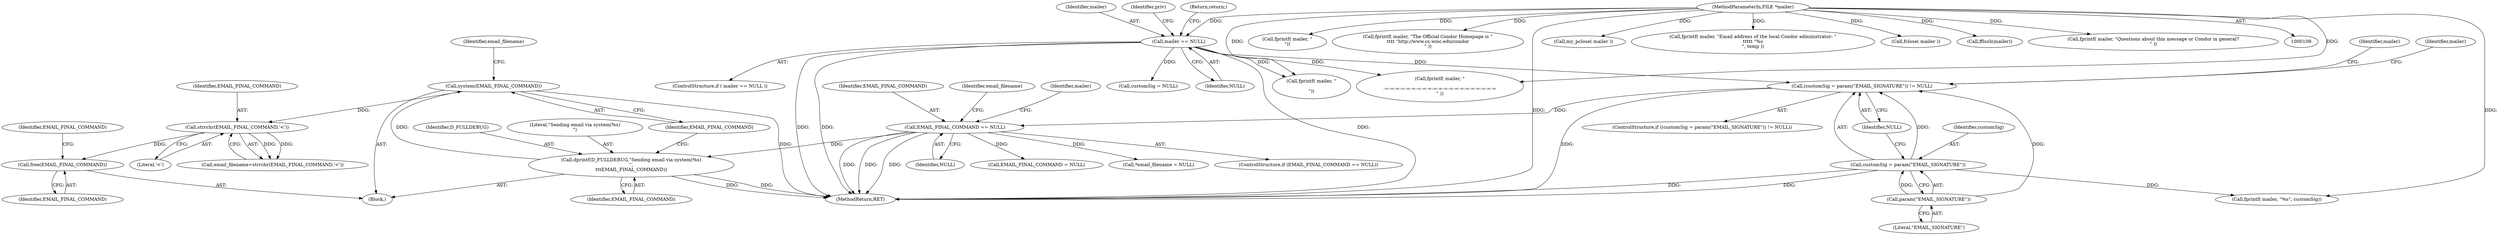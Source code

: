 digraph "0_htcondor_5e5571d1a431eb3c61977b6dd6ec90186ef79867_12@API" {
"1000229" [label="(Call,free(EMAIL_FINAL_COMMAND))"];
"1000210" [label="(Call,strrchr(EMAIL_FINAL_COMMAND,'<'))"];
"1000205" [label="(Call,system(EMAIL_FINAL_COMMAND))"];
"1000201" [label="(Call,dprintf(D_FULLDEBUG,\"Sending email via system(%s)\n\",\n\t\t\tEMAIL_FINAL_COMMAND))"];
"1000187" [label="(Call,EMAIL_FINAL_COMMAND == NULL)"];
"1000129" [label="(Call,(customSig = param(\"EMAIL_SIGNATURE\")) != NULL)"];
"1000130" [label="(Call,customSig = param(\"EMAIL_SIGNATURE\"))"];
"1000132" [label="(Call,param(\"EMAIL_SIGNATURE\"))"];
"1000117" [label="(Call,mailer == NULL)"];
"1000110" [label="(MethodParameterIn,FILE *mailer)"];
"1000209" [label="(Identifier,email_filename)"];
"1000204" [label="(Identifier,EMAIL_FINAL_COMMAND)"];
"1000133" [label="(Literal,\"EMAIL_SIGNATURE\")"];
"1000116" [label="(ControlStructure,if ( mailer == NULL ))"];
"1000143" [label="(Call,fprintf( mailer, \"\n\"))"];
"1000177" [label="(Call,fprintf( mailer, \"The Official Condor Homepage is \"\n\t\t\t\t \"http://www.cs.wisc.edu/condor\n\" ))"];
"1000194" [label="(Block,)"];
"1000192" [label="(Identifier,mailer)"];
"1000128" [label="(ControlStructure,if ((customSig = param(\"EMAIL_SIGNATURE\")) != NULL))"];
"1000137" [label="(Identifier,mailer)"];
"1000150" [label="(Call,fprintf( mailer, \"\n\n-=-=-=-=-=-=-=-=-=-=-=-=-=-=-=-=-=-=-=-=-=\n\" ))"];
"1000186" [label="(ControlStructure,if (EMAIL_FINAL_COMMAND == NULL))"];
"1000134" [label="(Identifier,NULL)"];
"1000210" [label="(Call,strrchr(EMAIL_FINAL_COMMAND,'<'))"];
"1000118" [label="(Identifier,mailer)"];
"1000123" [label="(Identifier,priv)"];
"1000203" [label="(Literal,\"Sending email via system(%s)\n\")"];
"1000125" [label="(Call,customSig = NULL)"];
"1000212" [label="(Literal,'<')"];
"1000119" [label="(Identifier,NULL)"];
"1000230" [label="(Identifier,EMAIL_FINAL_COMMAND)"];
"1000191" [label="(Call,my_pclose( mailer ))"];
"1000110" [label="(MethodParameterIn,FILE *mailer)"];
"1000187" [label="(Call,EMAIL_FINAL_COMMAND == NULL)"];
"1000211" [label="(Identifier,EMAIL_FINAL_COMMAND)"];
"1000129" [label="(Call,(customSig = param(\"EMAIL_SIGNATURE\")) != NULL)"];
"1000171" [label="(Call,fprintf( mailer, \"Email address of the local Condor administrator: \"\n\t\t\t\t\t \"%s\n\", temp ))"];
"1000197" [label="(Identifier,email_filename)"];
"1000130" [label="(Call,customSig = param(\"EMAIL_SIGNATURE\"))"];
"1000229" [label="(Call,free(EMAIL_FINAL_COMMAND))"];
"1000205" [label="(Call,system(EMAIL_FINAL_COMMAND))"];
"1000201" [label="(Call,dprintf(D_FULLDEBUG,\"Sending email via system(%s)\n\",\n\t\t\tEMAIL_FINAL_COMMAND))"];
"1000199" [label="(Call,fclose( mailer ))"];
"1000117" [label="(Call,mailer == NULL)"];
"1000189" [label="(Identifier,NULL)"];
"1000121" [label="(Return,return;)"];
"1000231" [label="(Call,EMAIL_FINAL_COMMAND = NULL)"];
"1000139" [label="(Call,fprintf( mailer, \"%s\", customSig))"];
"1000206" [label="(Identifier,EMAIL_FINAL_COMMAND)"];
"1000196" [label="(Call,*email_filename = NULL)"];
"1000180" [label="(Call,fflush(mailer))"];
"1000238" [label="(MethodReturn,RET)"];
"1000153" [label="(Call,fprintf( mailer, \"Questions about this message or Condor in general?\n\" ))"];
"1000132" [label="(Call,param(\"EMAIL_SIGNATURE\"))"];
"1000232" [label="(Identifier,EMAIL_FINAL_COMMAND)"];
"1000208" [label="(Call,email_filename=strrchr(EMAIL_FINAL_COMMAND,'<'))"];
"1000188" [label="(Identifier,EMAIL_FINAL_COMMAND)"];
"1000202" [label="(Identifier,D_FULLDEBUG)"];
"1000131" [label="(Identifier,customSig)"];
"1000151" [label="(Identifier,mailer)"];
"1000136" [label="(Call,fprintf( mailer, \"\n\n\"))"];
"1000229" -> "1000194"  [label="AST: "];
"1000229" -> "1000230"  [label="CFG: "];
"1000230" -> "1000229"  [label="AST: "];
"1000232" -> "1000229"  [label="CFG: "];
"1000210" -> "1000229"  [label="DDG: "];
"1000210" -> "1000208"  [label="AST: "];
"1000210" -> "1000212"  [label="CFG: "];
"1000211" -> "1000210"  [label="AST: "];
"1000212" -> "1000210"  [label="AST: "];
"1000208" -> "1000210"  [label="CFG: "];
"1000210" -> "1000208"  [label="DDG: "];
"1000210" -> "1000208"  [label="DDG: "];
"1000205" -> "1000210"  [label="DDG: "];
"1000205" -> "1000194"  [label="AST: "];
"1000205" -> "1000206"  [label="CFG: "];
"1000206" -> "1000205"  [label="AST: "];
"1000209" -> "1000205"  [label="CFG: "];
"1000205" -> "1000238"  [label="DDG: "];
"1000201" -> "1000205"  [label="DDG: "];
"1000201" -> "1000194"  [label="AST: "];
"1000201" -> "1000204"  [label="CFG: "];
"1000202" -> "1000201"  [label="AST: "];
"1000203" -> "1000201"  [label="AST: "];
"1000204" -> "1000201"  [label="AST: "];
"1000206" -> "1000201"  [label="CFG: "];
"1000201" -> "1000238"  [label="DDG: "];
"1000201" -> "1000238"  [label="DDG: "];
"1000187" -> "1000201"  [label="DDG: "];
"1000187" -> "1000186"  [label="AST: "];
"1000187" -> "1000189"  [label="CFG: "];
"1000188" -> "1000187"  [label="AST: "];
"1000189" -> "1000187"  [label="AST: "];
"1000192" -> "1000187"  [label="CFG: "];
"1000197" -> "1000187"  [label="CFG: "];
"1000187" -> "1000238"  [label="DDG: "];
"1000187" -> "1000238"  [label="DDG: "];
"1000187" -> "1000238"  [label="DDG: "];
"1000129" -> "1000187"  [label="DDG: "];
"1000187" -> "1000196"  [label="DDG: "];
"1000187" -> "1000231"  [label="DDG: "];
"1000129" -> "1000128"  [label="AST: "];
"1000129" -> "1000134"  [label="CFG: "];
"1000130" -> "1000129"  [label="AST: "];
"1000134" -> "1000129"  [label="AST: "];
"1000137" -> "1000129"  [label="CFG: "];
"1000151" -> "1000129"  [label="CFG: "];
"1000129" -> "1000238"  [label="DDG: "];
"1000130" -> "1000129"  [label="DDG: "];
"1000132" -> "1000129"  [label="DDG: "];
"1000117" -> "1000129"  [label="DDG: "];
"1000130" -> "1000132"  [label="CFG: "];
"1000131" -> "1000130"  [label="AST: "];
"1000132" -> "1000130"  [label="AST: "];
"1000134" -> "1000130"  [label="CFG: "];
"1000130" -> "1000238"  [label="DDG: "];
"1000130" -> "1000238"  [label="DDG: "];
"1000132" -> "1000130"  [label="DDG: "];
"1000130" -> "1000139"  [label="DDG: "];
"1000132" -> "1000133"  [label="CFG: "];
"1000133" -> "1000132"  [label="AST: "];
"1000117" -> "1000116"  [label="AST: "];
"1000117" -> "1000119"  [label="CFG: "];
"1000118" -> "1000117"  [label="AST: "];
"1000119" -> "1000117"  [label="AST: "];
"1000121" -> "1000117"  [label="CFG: "];
"1000123" -> "1000117"  [label="CFG: "];
"1000117" -> "1000238"  [label="DDG: "];
"1000117" -> "1000238"  [label="DDG: "];
"1000117" -> "1000238"  [label="DDG: "];
"1000110" -> "1000117"  [label="DDG: "];
"1000117" -> "1000125"  [label="DDG: "];
"1000117" -> "1000136"  [label="DDG: "];
"1000117" -> "1000150"  [label="DDG: "];
"1000110" -> "1000109"  [label="AST: "];
"1000110" -> "1000238"  [label="DDG: "];
"1000110" -> "1000136"  [label="DDG: "];
"1000110" -> "1000139"  [label="DDG: "];
"1000110" -> "1000143"  [label="DDG: "];
"1000110" -> "1000150"  [label="DDG: "];
"1000110" -> "1000153"  [label="DDG: "];
"1000110" -> "1000171"  [label="DDG: "];
"1000110" -> "1000177"  [label="DDG: "];
"1000110" -> "1000180"  [label="DDG: "];
"1000110" -> "1000191"  [label="DDG: "];
"1000110" -> "1000199"  [label="DDG: "];
}
